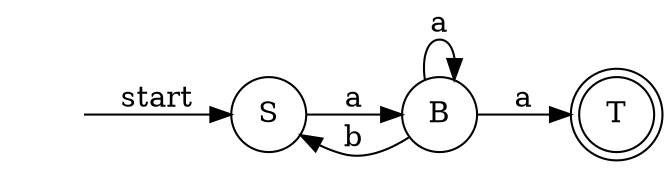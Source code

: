 digraph G {
    rankdir=LR
    node [shape=circle]
    empty [color=white,label=""]
    empty->S [label="start"]
    S->B [label="a"]
    B->S [label="b"]
    B->B [label="a"]
    B->T [label="a"]
    T [shape=doublecircle]
}